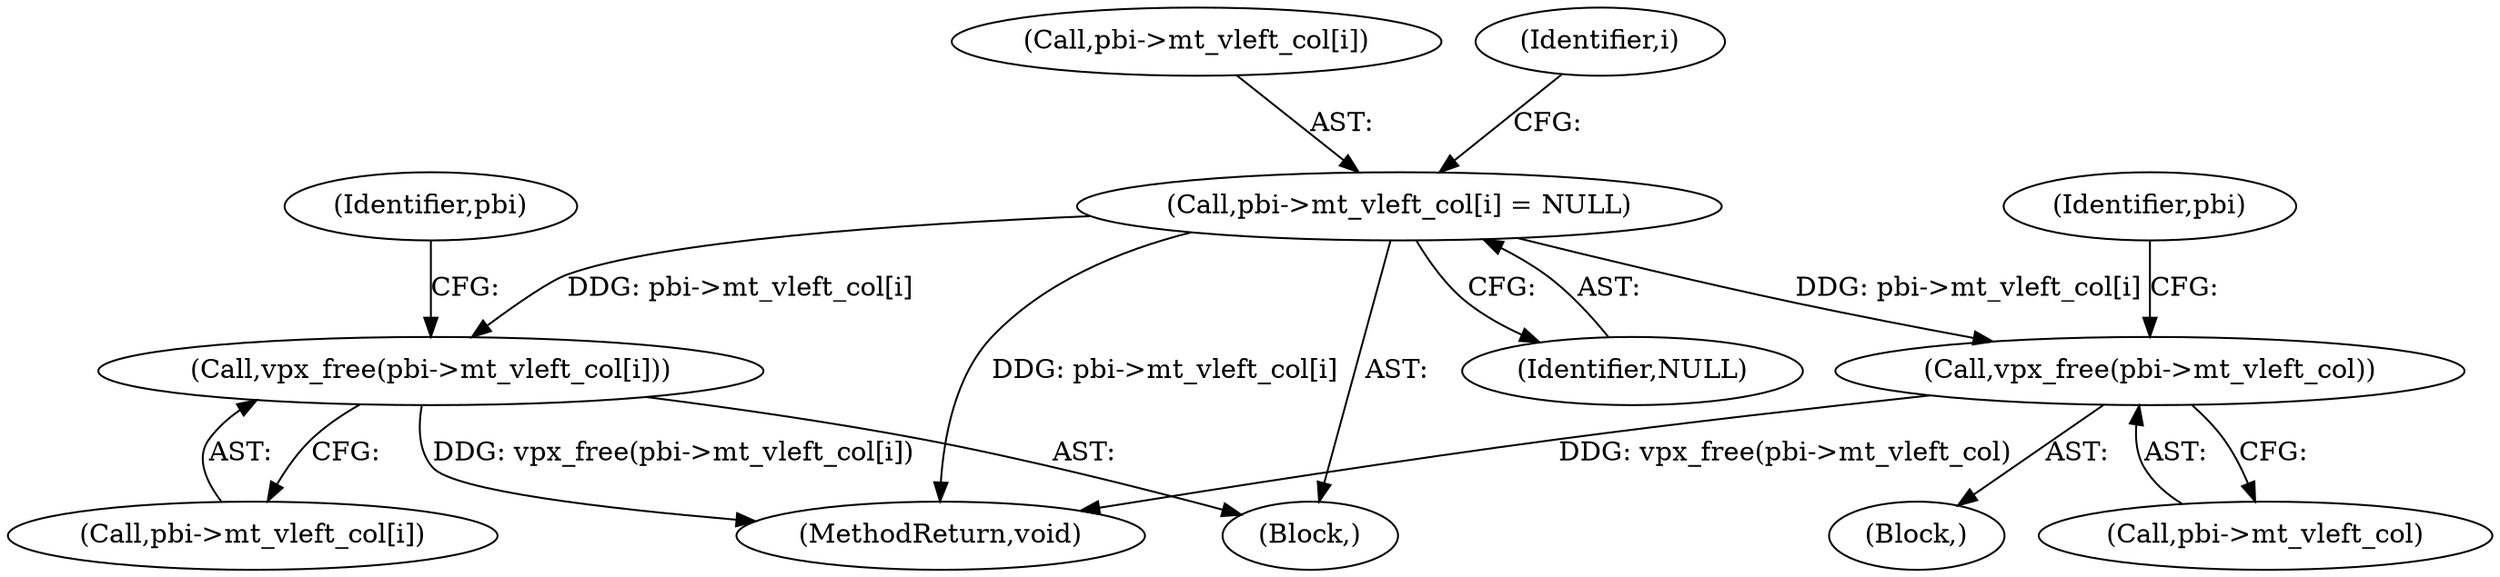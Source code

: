 digraph "1_Android_6886e8e0a9db2dbad723dc37a548233e004b33bc_3@array" {
"1000327" [label="(Call,pbi->mt_vleft_col[i] = NULL)"];
"1000321" [label="(Call,vpx_free(pbi->mt_vleft_col[i]))"];
"1000334" [label="(Call,vpx_free(pbi->mt_vleft_col))"];
"1000327" [label="(Call,pbi->mt_vleft_col[i] = NULL)"];
"1000328" [label="(Call,pbi->mt_vleft_col[i])"];
"1000334" [label="(Call,vpx_free(pbi->mt_vleft_col))"];
"1000320" [label="(Block,)"];
"1000321" [label="(Call,vpx_free(pbi->mt_vleft_col[i]))"];
"1000322" [label="(Call,pbi->mt_vleft_col[i])"];
"1000340" [label="(Identifier,pbi)"];
"1000343" [label="(MethodReturn,void)"];
"1000335" [label="(Call,pbi->mt_vleft_col)"];
"1000330" [label="(Identifier,pbi)"];
"1000333" [label="(Identifier,NULL)"];
"1000310" [label="(Block,)"];
"1000319" [label="(Identifier,i)"];
"1000327" -> "1000320"  [label="AST: "];
"1000327" -> "1000333"  [label="CFG: "];
"1000328" -> "1000327"  [label="AST: "];
"1000333" -> "1000327"  [label="AST: "];
"1000319" -> "1000327"  [label="CFG: "];
"1000327" -> "1000343"  [label="DDG: pbi->mt_vleft_col[i]"];
"1000327" -> "1000321"  [label="DDG: pbi->mt_vleft_col[i]"];
"1000327" -> "1000334"  [label="DDG: pbi->mt_vleft_col[i]"];
"1000321" -> "1000320"  [label="AST: "];
"1000321" -> "1000322"  [label="CFG: "];
"1000322" -> "1000321"  [label="AST: "];
"1000330" -> "1000321"  [label="CFG: "];
"1000321" -> "1000343"  [label="DDG: vpx_free(pbi->mt_vleft_col[i])"];
"1000334" -> "1000310"  [label="AST: "];
"1000334" -> "1000335"  [label="CFG: "];
"1000335" -> "1000334"  [label="AST: "];
"1000340" -> "1000334"  [label="CFG: "];
"1000334" -> "1000343"  [label="DDG: vpx_free(pbi->mt_vleft_col)"];
}
